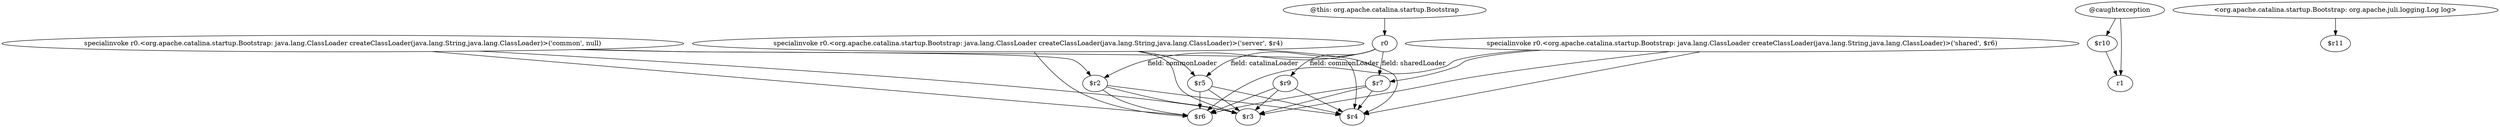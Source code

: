 digraph g {
0[label="specialinvoke r0.<org.apache.catalina.startup.Bootstrap: java.lang.ClassLoader createClassLoader(java.lang.String,java.lang.ClassLoader)>('common', null)"]
1[label="$r6"]
0->1[label=""]
2[label="specialinvoke r0.<org.apache.catalina.startup.Bootstrap: java.lang.ClassLoader createClassLoader(java.lang.String,java.lang.ClassLoader)>('server', $r4)"]
3[label="$r5"]
2->3[label=""]
4[label="$r3"]
0->4[label=""]
5[label="specialinvoke r0.<org.apache.catalina.startup.Bootstrap: java.lang.ClassLoader createClassLoader(java.lang.String,java.lang.ClassLoader)>('shared', $r6)"]
5->1[label=""]
6[label="@this: org.apache.catalina.startup.Bootstrap"]
7[label="r0"]
6->7[label=""]
8[label="@caughtexception"]
9[label="$r10"]
8->9[label=""]
7->3[label="field: catalinaLoader"]
10[label="$r7"]
11[label="$r4"]
10->11[label=""]
12[label="<org.apache.catalina.startup.Bootstrap: org.apache.juli.logging.Log log>"]
13[label="$r11"]
12->13[label=""]
14[label="$r9"]
14->4[label=""]
15[label="$r2"]
15->1[label=""]
3->11[label=""]
14->1[label=""]
10->1[label=""]
3->4[label=""]
2->11[label=""]
10->4[label=""]
16[label="r1"]
8->16[label=""]
0->11[label=""]
0->15[label=""]
2->1[label=""]
9->16[label=""]
2->4[label=""]
3->1[label=""]
15->4[label=""]
14->11[label=""]
7->15[label="field: commonLoader"]
7->14[label="field: commonLoader"]
5->11[label=""]
5->4[label=""]
5->10[label=""]
7->10[label="field: sharedLoader"]
15->11[label=""]
}